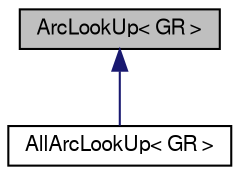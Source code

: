 digraph "ArcLookUp&lt; GR &gt;"
{
 // LATEX_PDF_SIZE
  edge [fontname="FreeSans",fontsize="10",labelfontname="FreeSans",labelfontsize="10"];
  node [fontname="FreeSans",fontsize="10",shape=record];
  Node0 [label="ArcLookUp\< GR \>",height=0.2,width=0.4,color="black", fillcolor="grey75", style="filled", fontcolor="black",tooltip="Fast arc look-up between given endpoints."];
  Node0 -> Node1 [dir="back",color="midnightblue",fontsize="10",style="solid",fontname="FreeSans"];
  Node1 [label="AllArcLookUp\< GR \>",height=0.2,width=0.4,color="black", fillcolor="white", style="filled",URL="$a01861.html",tooltip="Fast look-up of all arcs between given endpoints."];
}
